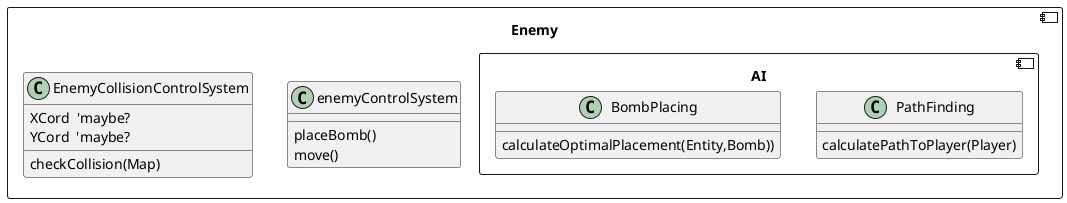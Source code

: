 @startuml

component Enemy{

    class enemyControlSystem{
        placeBomb()
        move()
    }
    component AI{
    'maybe an interface
        class PathFinding{
            calculatePathToPlayer(Player)
        }

        class BombPlacing {
            calculateOptimalPlacement(Entity,Bomb))
        }
    }

    class EnemyCollisionControlSystem{
        XCord  'maybe?
        YCord  'maybe?
        checkCollision(Map)
    }
}


@enduml